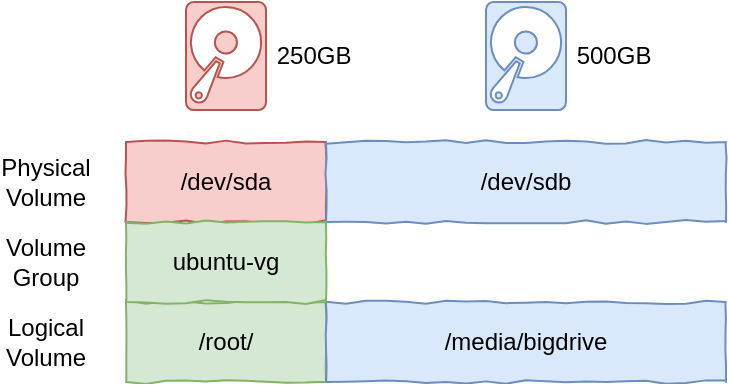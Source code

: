<mxfile version="13.0.1" type="device" pages="3"><diagram id="mcySybqn6S1q5-HJTMPI" name="Initial-Layout"><mxGraphModel dx="865" dy="506" grid="1" gridSize="10" guides="1" tooltips="1" connect="1" arrows="1" fold="1" page="1" pageScale="1" pageWidth="827" pageHeight="1169" math="0" shadow="0"><root><mxCell id="0"/><mxCell id="1" parent="0"/><mxCell id="8OYyOEaklcsNWdX5PhGz-1" value="&amp;nbsp;&lt;span style=&quot;text-align: center&quot;&gt;250GB&lt;/span&gt;" style="pointerEvents=1;shadow=0;dashed=0;html=1;strokeColor=#b85450;fillColor=#f8cecc;labelPosition=right;verticalLabelPosition=middle;verticalAlign=middle;outlineConnect=0;align=left;shape=mxgraph.office.devices.hard_disk;" vertex="1" parent="1"><mxGeometry x="110" y="50" width="40" height="54" as="geometry"/></mxCell><mxCell id="8OYyOEaklcsNWdX5PhGz-2" value="&lt;span style=&quot;text-align: center&quot;&gt;&amp;nbsp;500GB&lt;/span&gt;" style="pointerEvents=1;shadow=0;dashed=0;html=1;strokeColor=#6c8ebf;fillColor=#dae8fc;labelPosition=right;verticalLabelPosition=middle;verticalAlign=middle;outlineConnect=0;align=left;shape=mxgraph.office.devices.hard_disk;" vertex="1" parent="1"><mxGeometry x="260" y="50" width="40" height="54" as="geometry"/></mxCell><mxCell id="8OYyOEaklcsNWdX5PhGz-5" value="&lt;span style=&quot;text-align: left&quot;&gt;/dev/sda&lt;/span&gt;" style="rounded=0;whiteSpace=wrap;html=1;fillColor=#f8cecc;strokeColor=#b85450;comic=1;" vertex="1" parent="1"><mxGeometry x="80" y="120" width="100" height="40" as="geometry"/></mxCell><mxCell id="8OYyOEaklcsNWdX5PhGz-6" value="&lt;span style=&quot;text-align: left&quot;&gt;/dev/sdb&lt;/span&gt;" style="rounded=0;whiteSpace=wrap;html=1;fillColor=#dae8fc;strokeColor=#6c8ebf;comic=1;" vertex="1" parent="1"><mxGeometry x="180" y="120" width="200" height="40" as="geometry"/></mxCell><mxCell id="8OYyOEaklcsNWdX5PhGz-7" value="/root/" style="rounded=0;whiteSpace=wrap;html=1;fillColor=#d5e8d4;strokeColor=#82b366;comic=1;" vertex="1" parent="1"><mxGeometry x="80" y="200" width="100" height="40" as="geometry"/></mxCell><mxCell id="8OYyOEaklcsNWdX5PhGz-12" value="/media/bigdrive" style="rounded=0;whiteSpace=wrap;html=1;fillColor=#dae8fc;strokeColor=#6c8ebf;comic=1;" vertex="1" parent="1"><mxGeometry x="180" y="200" width="200" height="40" as="geometry"/></mxCell><mxCell id="8OYyOEaklcsNWdX5PhGz-13" value="ubuntu-vg" style="rounded=0;whiteSpace=wrap;html=1;fillColor=#d5e8d4;strokeColor=#82b366;comic=1;" vertex="1" parent="1"><mxGeometry x="80" y="160" width="100" height="40" as="geometry"/></mxCell><mxCell id="8OYyOEaklcsNWdX5PhGz-14" value="Volume Group" style="text;html=1;strokeColor=none;fillColor=none;align=center;verticalAlign=middle;whiteSpace=wrap;rounded=0;" vertex="1" parent="1"><mxGeometry x="20" y="170" width="40" height="20" as="geometry"/></mxCell><mxCell id="8OYyOEaklcsNWdX5PhGz-15" value="Physical Volume" style="text;html=1;strokeColor=none;fillColor=none;align=center;verticalAlign=middle;whiteSpace=wrap;rounded=0;" vertex="1" parent="1"><mxGeometry x="20" y="130" width="40" height="20" as="geometry"/></mxCell><mxCell id="8OYyOEaklcsNWdX5PhGz-16" value="Logical&lt;br&gt;Volume" style="text;html=1;strokeColor=none;fillColor=none;align=center;verticalAlign=middle;whiteSpace=wrap;rounded=0;" vertex="1" parent="1"><mxGeometry x="20" y="210" width="40" height="20" as="geometry"/></mxCell></root></mxGraphModel></diagram><diagram name="Interim-Layout" id="rCO03yPEtVTth4EDFwKT"><mxGraphModel dx="1038" dy="607" grid="1" gridSize="10" guides="1" tooltips="1" connect="1" arrows="1" fold="1" page="1" pageScale="1" pageWidth="827" pageHeight="1169" math="0" shadow="0"><root><mxCell id="t5W2YJ4s4MBVdRr2yF5P-0"/><mxCell id="t5W2YJ4s4MBVdRr2yF5P-1" parent="t5W2YJ4s4MBVdRr2yF5P-0"/><mxCell id="t5W2YJ4s4MBVdRr2yF5P-2" value="&amp;nbsp;&lt;span style=&quot;text-align: center&quot;&gt;250GB&lt;/span&gt;" style="pointerEvents=1;shadow=0;dashed=0;html=1;strokeColor=#b85450;fillColor=#f8cecc;labelPosition=right;verticalLabelPosition=middle;verticalAlign=middle;outlineConnect=0;align=left;shape=mxgraph.office.devices.hard_disk;" vertex="1" parent="t5W2YJ4s4MBVdRr2yF5P-1"><mxGeometry x="110" y="50" width="40" height="54" as="geometry"/></mxCell><mxCell id="t5W2YJ4s4MBVdRr2yF5P-3" value="&lt;span style=&quot;text-align: center&quot;&gt;&amp;nbsp;500GB&lt;/span&gt;" style="pointerEvents=1;shadow=0;dashed=0;html=1;strokeColor=#6c8ebf;fillColor=#dae8fc;labelPosition=right;verticalLabelPosition=middle;verticalAlign=middle;outlineConnect=0;align=left;shape=mxgraph.office.devices.hard_disk;" vertex="1" parent="t5W2YJ4s4MBVdRr2yF5P-1"><mxGeometry x="260" y="50" width="40" height="54" as="geometry"/></mxCell><mxCell id="t5W2YJ4s4MBVdRr2yF5P-4" value="&lt;span style=&quot;text-align: left&quot;&gt;/dev/sda&lt;/span&gt;" style="rounded=0;whiteSpace=wrap;html=1;fillColor=#f8cecc;strokeColor=#b85450;comic=1;" vertex="1" parent="t5W2YJ4s4MBVdRr2yF5P-1"><mxGeometry x="80" y="120" width="100" height="40" as="geometry"/></mxCell><mxCell id="t5W2YJ4s4MBVdRr2yF5P-5" value="&lt;span style=&quot;text-align: left&quot;&gt;/dev/sdb&lt;/span&gt;" style="rounded=0;whiteSpace=wrap;html=1;fillColor=#dae8fc;strokeColor=#6c8ebf;comic=1;" vertex="1" parent="t5W2YJ4s4MBVdRr2yF5P-1"><mxGeometry x="180" y="120" width="200" height="40" as="geometry"/></mxCell><mxCell id="t5W2YJ4s4MBVdRr2yF5P-6" value="/root/" style="rounded=0;whiteSpace=wrap;html=1;fillColor=#d5e8d4;strokeColor=#82b366;comic=1;" vertex="1" parent="t5W2YJ4s4MBVdRr2yF5P-1"><mxGeometry x="80" y="200" width="100" height="40" as="geometry"/></mxCell><mxCell id="t5W2YJ4s4MBVdRr2yF5P-7" value="/media/bigdrive" style="rounded=0;whiteSpace=wrap;html=1;fillColor=#d5e8d4;strokeColor=#82b366;comic=1;" vertex="1" parent="t5W2YJ4s4MBVdRr2yF5P-1"><mxGeometry x="180" y="200" width="200" height="40" as="geometry"/></mxCell><mxCell id="t5W2YJ4s4MBVdRr2yF5P-8" value="ubuntu-vg" style="rounded=0;whiteSpace=wrap;html=1;fillColor=#d5e8d4;strokeColor=#82b366;comic=1;" vertex="1" parent="t5W2YJ4s4MBVdRr2yF5P-1"><mxGeometry x="80" y="160" width="300" height="40" as="geometry"/></mxCell><mxCell id="t5W2YJ4s4MBVdRr2yF5P-9" value="Volume Group" style="text;html=1;strokeColor=none;fillColor=none;align=center;verticalAlign=middle;whiteSpace=wrap;rounded=0;" vertex="1" parent="t5W2YJ4s4MBVdRr2yF5P-1"><mxGeometry x="20" y="170" width="40" height="20" as="geometry"/></mxCell><mxCell id="t5W2YJ4s4MBVdRr2yF5P-10" value="Physical Volume" style="text;html=1;strokeColor=none;fillColor=none;align=center;verticalAlign=middle;whiteSpace=wrap;rounded=0;" vertex="1" parent="t5W2YJ4s4MBVdRr2yF5P-1"><mxGeometry x="20" y="130" width="40" height="20" as="geometry"/></mxCell><mxCell id="t5W2YJ4s4MBVdRr2yF5P-11" value="Logical&lt;br&gt;Volume" style="text;html=1;strokeColor=none;fillColor=none;align=center;verticalAlign=middle;whiteSpace=wrap;rounded=0;" vertex="1" parent="t5W2YJ4s4MBVdRr2yF5P-1"><mxGeometry x="20" y="210" width="40" height="20" as="geometry"/></mxCell></root></mxGraphModel></diagram><diagram id="vkGBpSPr1UO6dVME2gvA" name="Final-Layout"><mxGraphModel dx="1038" dy="607" grid="1" gridSize="10" guides="1" tooltips="1" connect="1" arrows="1" fold="1" page="1" pageScale="1" pageWidth="827" pageHeight="1169" math="0" shadow="0"><root><mxCell id="1ukAxac2vTilus6h8pVB-0"/><mxCell id="1ukAxac2vTilus6h8pVB-1" parent="1ukAxac2vTilus6h8pVB-0"/><mxCell id="ghQqN8s6rnd6xgkI_2fm-0" value="&amp;nbsp;&lt;span style=&quot;text-align: center&quot;&gt;250GB&lt;/span&gt;" style="pointerEvents=1;shadow=0;dashed=0;html=1;strokeColor=#b85450;fillColor=#f8cecc;labelPosition=right;verticalLabelPosition=middle;verticalAlign=middle;outlineConnect=0;align=left;shape=mxgraph.office.devices.hard_disk;" vertex="1" parent="1ukAxac2vTilus6h8pVB-1"><mxGeometry x="110" y="50" width="40" height="54" as="geometry"/></mxCell><mxCell id="ghQqN8s6rnd6xgkI_2fm-1" value="&lt;span style=&quot;text-align: center&quot;&gt;&amp;nbsp;500GB&lt;/span&gt;" style="pointerEvents=1;shadow=0;dashed=0;html=1;strokeColor=#6c8ebf;fillColor=#dae8fc;labelPosition=right;verticalLabelPosition=middle;verticalAlign=middle;outlineConnect=0;align=left;shape=mxgraph.office.devices.hard_disk;" vertex="1" parent="1ukAxac2vTilus6h8pVB-1"><mxGeometry x="260" y="50" width="40" height="54" as="geometry"/></mxCell><mxCell id="ghQqN8s6rnd6xgkI_2fm-2" value="&lt;span style=&quot;text-align: left&quot;&gt;/dev/sda&lt;/span&gt;" style="rounded=0;whiteSpace=wrap;html=1;fillColor=#f8cecc;strokeColor=#b85450;comic=1;" vertex="1" parent="1ukAxac2vTilus6h8pVB-1"><mxGeometry x="80" y="120" width="100" height="40" as="geometry"/></mxCell><mxCell id="ghQqN8s6rnd6xgkI_2fm-3" value="&lt;span style=&quot;text-align: left&quot;&gt;/dev/sdb&lt;/span&gt;" style="rounded=0;whiteSpace=wrap;html=1;fillColor=#dae8fc;strokeColor=#6c8ebf;comic=1;" vertex="1" parent="1ukAxac2vTilus6h8pVB-1"><mxGeometry x="180" y="120" width="200" height="40" as="geometry"/></mxCell><mxCell id="ghQqN8s6rnd6xgkI_2fm-4" value="/root/" style="rounded=0;whiteSpace=wrap;html=1;fillColor=#d5e8d4;strokeColor=#82b366;comic=1;" vertex="1" parent="1ukAxac2vTilus6h8pVB-1"><mxGeometry x="80" y="200" width="160" height="40" as="geometry"/></mxCell><mxCell id="ghQqN8s6rnd6xgkI_2fm-5" value="/media/bigdrive" style="rounded=0;whiteSpace=wrap;html=1;fillColor=#d5e8d4;strokeColor=#82b366;comic=1;" vertex="1" parent="1ukAxac2vTilus6h8pVB-1"><mxGeometry x="240" y="200" width="140" height="40" as="geometry"/></mxCell><mxCell id="ghQqN8s6rnd6xgkI_2fm-6" value="ubuntu-vg" style="rounded=0;whiteSpace=wrap;html=1;fillColor=#d5e8d4;strokeColor=#82b366;comic=1;" vertex="1" parent="1ukAxac2vTilus6h8pVB-1"><mxGeometry x="80" y="160" width="300" height="40" as="geometry"/></mxCell><mxCell id="ghQqN8s6rnd6xgkI_2fm-7" value="Volume Group" style="text;html=1;strokeColor=none;fillColor=none;align=center;verticalAlign=middle;whiteSpace=wrap;rounded=0;" vertex="1" parent="1ukAxac2vTilus6h8pVB-1"><mxGeometry x="20" y="170" width="40" height="20" as="geometry"/></mxCell><mxCell id="ghQqN8s6rnd6xgkI_2fm-8" value="Physical Volume" style="text;html=1;strokeColor=none;fillColor=none;align=center;verticalAlign=middle;whiteSpace=wrap;rounded=0;" vertex="1" parent="1ukAxac2vTilus6h8pVB-1"><mxGeometry x="20" y="130" width="40" height="20" as="geometry"/></mxCell><mxCell id="ghQqN8s6rnd6xgkI_2fm-9" value="Logical&lt;br&gt;Volume" style="text;html=1;strokeColor=none;fillColor=none;align=center;verticalAlign=middle;whiteSpace=wrap;rounded=0;" vertex="1" parent="1ukAxac2vTilus6h8pVB-1"><mxGeometry x="20" y="210" width="40" height="20" as="geometry"/></mxCell></root></mxGraphModel></diagram></mxfile>
